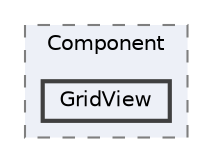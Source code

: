 digraph "C:/Users/むずでょ/Documents/Unity Projects/RMU-1-00-00-Research/Assets/RPGMaker/Codebase/Editor/MapEditor/Component/GridView"
{
 // LATEX_PDF_SIZE
  bgcolor="transparent";
  edge [fontname=Helvetica,fontsize=10,labelfontname=Helvetica,labelfontsize=10];
  node [fontname=Helvetica,fontsize=10,shape=box,height=0.2,width=0.4];
  compound=true
  subgraph clusterdir_1ca781768642a9cbbcae70dde68cb443 {
    graph [ bgcolor="#edf0f7", pencolor="grey50", label="Component", fontname=Helvetica,fontsize=10 style="filled,dashed", URL="dir_1ca781768642a9cbbcae70dde68cb443.html",tooltip=""]
  dir_cb2e8d2e4f4bbce0cfe6453f37208124 [label="GridView", fillcolor="#edf0f7", color="grey25", style="filled,bold", URL="dir_cb2e8d2e4f4bbce0cfe6453f37208124.html",tooltip=""];
  }
}

